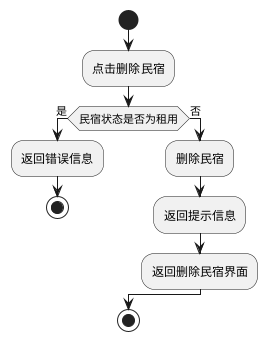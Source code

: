 @startuml
'https://plantuml.com/activity-diagram-beta
/'点击删除民宿，系统检查民宿是否状态，若处于租用状态，则返回错误信息，该民宿处于被租用状态，无法删除，否则系统删除该民宿，并返回提示信息，删除成功，最后返回删除民宿界面'/
start
:点击删除民宿;
if(民宿状态是否为租用) then (是)
  :返回错误信息;
  stop
else (否)
  :删除民宿;
  :返回提示信息;
  :返回删除民宿界面;
endif
stop

@enduml
